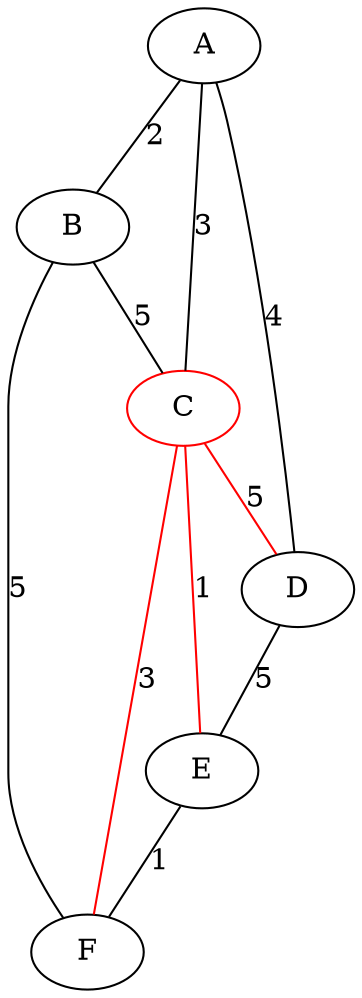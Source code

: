 digraph g{
	edge[arrowhead=none];
	B->F [label=5];
	B->C [label=5];
	A->B [label=2];
	A->C [label=3];
	A->D [label=4];
	D->E [label=5];
	E->F [label=1];
	edge[color=red];
	C->D [label=5];
	C->F [label=3];
	C->E [label=1];
	C [color = red];
}

